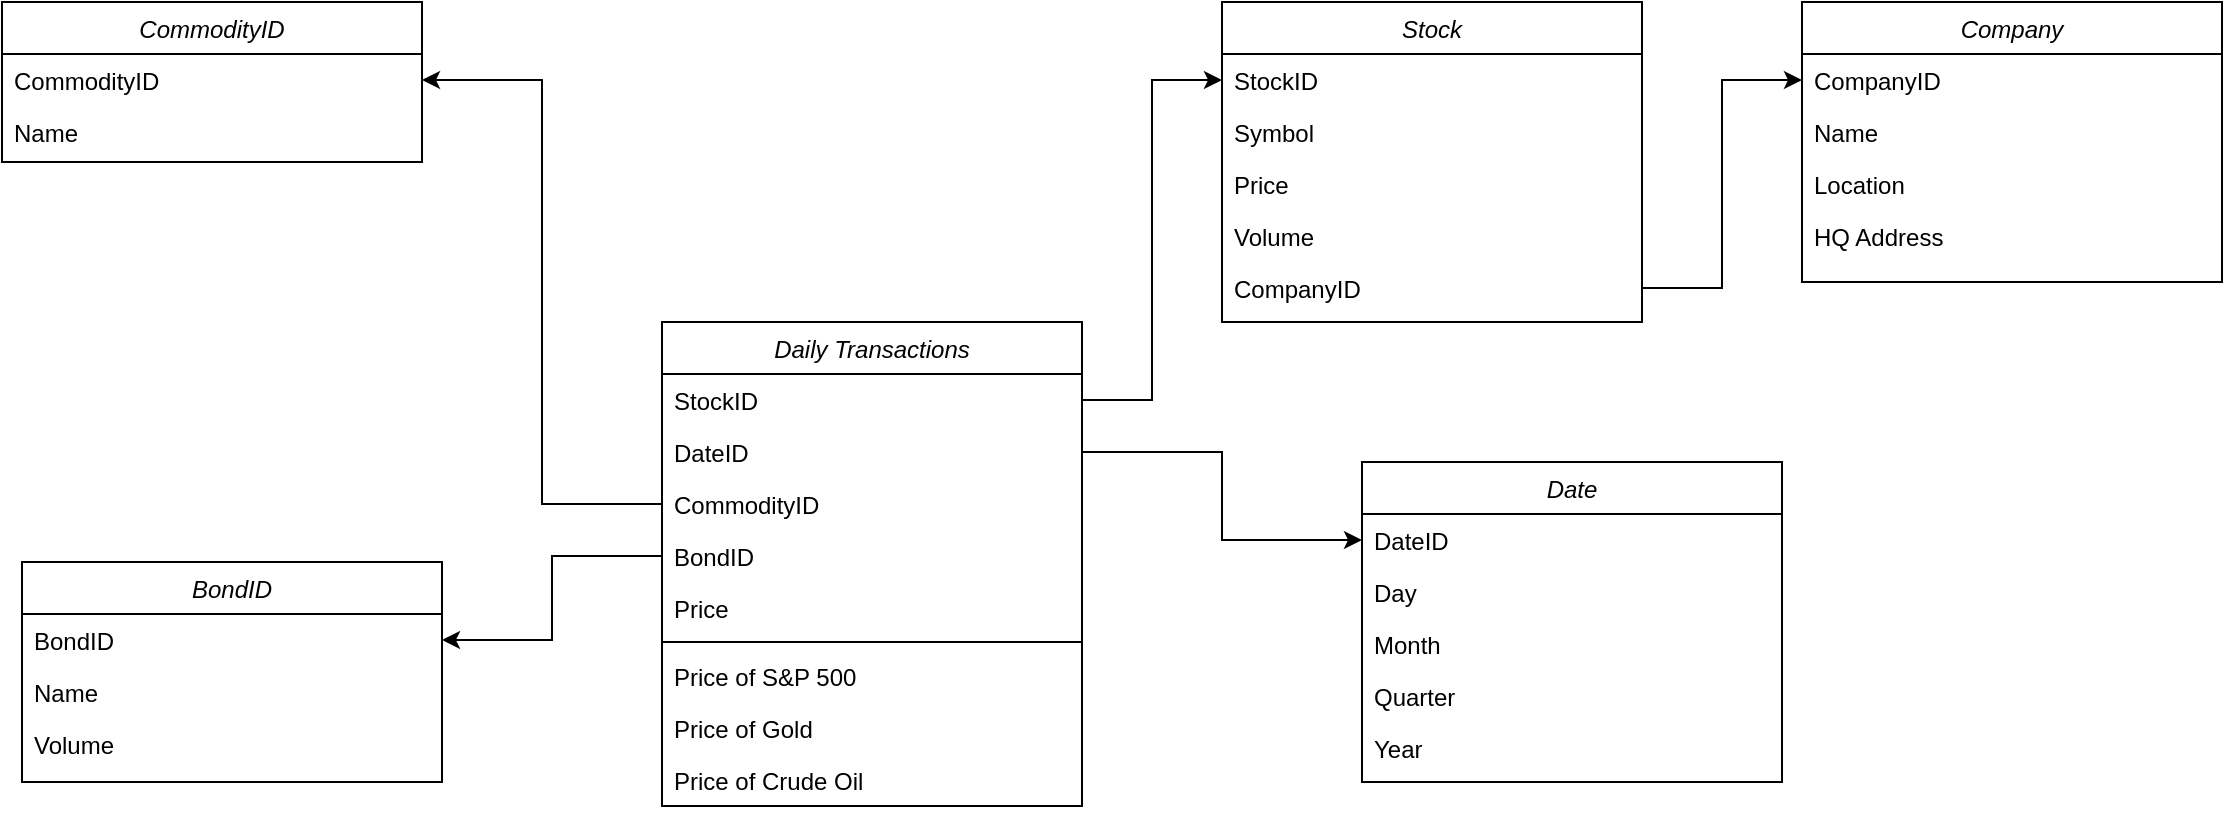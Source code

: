 <mxfile version="20.3.0" type="device"><diagram id="C5RBs43oDa-KdzZeNtuy" name="Page-1"><mxGraphModel dx="2005" dy="695" grid="1" gridSize="10" guides="1" tooltips="1" connect="1" arrows="1" fold="1" page="1" pageScale="1" pageWidth="827" pageHeight="1169" math="0" shadow="0"><root><mxCell id="WIyWlLk6GJQsqaUBKTNV-0"/><mxCell id="WIyWlLk6GJQsqaUBKTNV-1" parent="WIyWlLk6GJQsqaUBKTNV-0"/><mxCell id="zkfFHV4jXpPFQw0GAbJ--0" value="Daily Transactions" style="swimlane;fontStyle=2;align=center;verticalAlign=top;childLayout=stackLayout;horizontal=1;startSize=26;horizontalStack=0;resizeParent=1;resizeLast=0;collapsible=1;marginBottom=0;rounded=0;shadow=0;strokeWidth=1;" parent="WIyWlLk6GJQsqaUBKTNV-1" vertex="1"><mxGeometry x="200" y="270" width="210" height="242" as="geometry"><mxRectangle x="230" y="140" width="160" height="26" as="alternateBounds"/></mxGeometry></mxCell><mxCell id="zkfFHV4jXpPFQw0GAbJ--1" value="StockID   " style="text;align=left;verticalAlign=top;spacingLeft=4;spacingRight=4;overflow=hidden;rotatable=0;points=[[0,0.5],[1,0.5]];portConstraint=eastwest;" parent="zkfFHV4jXpPFQw0GAbJ--0" vertex="1"><mxGeometry y="26" width="210" height="26" as="geometry"/></mxCell><mxCell id="zkfFHV4jXpPFQw0GAbJ--2" value="DateID" style="text;align=left;verticalAlign=top;spacingLeft=4;spacingRight=4;overflow=hidden;rotatable=0;points=[[0,0.5],[1,0.5]];portConstraint=eastwest;rounded=0;shadow=0;html=0;" parent="zkfFHV4jXpPFQw0GAbJ--0" vertex="1"><mxGeometry y="52" width="210" height="26" as="geometry"/></mxCell><mxCell id="YfKKYlUBSuCpF9thmnFm-0" value="CommodityID" style="text;align=left;verticalAlign=top;spacingLeft=4;spacingRight=4;overflow=hidden;rotatable=0;points=[[0,0.5],[1,0.5]];portConstraint=eastwest;rounded=0;shadow=0;html=0;" vertex="1" parent="zkfFHV4jXpPFQw0GAbJ--0"><mxGeometry y="78" width="210" height="26" as="geometry"/></mxCell><mxCell id="zkfFHV4jXpPFQw0GAbJ--3" value="BondID" style="text;align=left;verticalAlign=top;spacingLeft=4;spacingRight=4;overflow=hidden;rotatable=0;points=[[0,0.5],[1,0.5]];portConstraint=eastwest;rounded=0;shadow=0;html=0;" parent="zkfFHV4jXpPFQw0GAbJ--0" vertex="1"><mxGeometry y="104" width="210" height="26" as="geometry"/></mxCell><mxCell id="YfKKYlUBSuCpF9thmnFm-1" value="Price" style="text;align=left;verticalAlign=top;spacingLeft=4;spacingRight=4;overflow=hidden;rotatable=0;points=[[0,0.5],[1,0.5]];portConstraint=eastwest;rounded=0;shadow=0;html=0;" vertex="1" parent="zkfFHV4jXpPFQw0GAbJ--0"><mxGeometry y="130" width="210" height="26" as="geometry"/></mxCell><mxCell id="zkfFHV4jXpPFQw0GAbJ--4" value="" style="line;html=1;strokeWidth=1;align=left;verticalAlign=middle;spacingTop=-1;spacingLeft=3;spacingRight=3;rotatable=0;labelPosition=right;points=[];portConstraint=eastwest;" parent="zkfFHV4jXpPFQw0GAbJ--0" vertex="1"><mxGeometry y="156" width="210" height="8" as="geometry"/></mxCell><mxCell id="zkfFHV4jXpPFQw0GAbJ--5" value="Price of S&amp;P 500" style="text;align=left;verticalAlign=top;spacingLeft=4;spacingRight=4;overflow=hidden;rotatable=0;points=[[0,0.5],[1,0.5]];portConstraint=eastwest;" parent="zkfFHV4jXpPFQw0GAbJ--0" vertex="1"><mxGeometry y="164" width="210" height="26" as="geometry"/></mxCell><mxCell id="YfKKYlUBSuCpF9thmnFm-3" value="Price of Gold" style="text;align=left;verticalAlign=top;spacingLeft=4;spacingRight=4;overflow=hidden;rotatable=0;points=[[0,0.5],[1,0.5]];portConstraint=eastwest;" vertex="1" parent="zkfFHV4jXpPFQw0GAbJ--0"><mxGeometry y="190" width="210" height="26" as="geometry"/></mxCell><mxCell id="YfKKYlUBSuCpF9thmnFm-4" value="Price of Crude Oil" style="text;align=left;verticalAlign=top;spacingLeft=4;spacingRight=4;overflow=hidden;rotatable=0;points=[[0,0.5],[1,0.5]];portConstraint=eastwest;" vertex="1" parent="zkfFHV4jXpPFQw0GAbJ--0"><mxGeometry y="216" width="210" height="26" as="geometry"/></mxCell><mxCell id="YfKKYlUBSuCpF9thmnFm-5" value="Stock" style="swimlane;fontStyle=2;align=center;verticalAlign=top;childLayout=stackLayout;horizontal=1;startSize=26;horizontalStack=0;resizeParent=1;resizeLast=0;collapsible=1;marginBottom=0;rounded=0;shadow=0;strokeWidth=1;" vertex="1" parent="WIyWlLk6GJQsqaUBKTNV-1"><mxGeometry x="480" y="110" width="210" height="160" as="geometry"><mxRectangle x="230" y="140" width="160" height="26" as="alternateBounds"/></mxGeometry></mxCell><mxCell id="YfKKYlUBSuCpF9thmnFm-6" value="StockID   " style="text;align=left;verticalAlign=top;spacingLeft=4;spacingRight=4;overflow=hidden;rotatable=0;points=[[0,0.5],[1,0.5]];portConstraint=eastwest;" vertex="1" parent="YfKKYlUBSuCpF9thmnFm-5"><mxGeometry y="26" width="210" height="26" as="geometry"/></mxCell><mxCell id="YfKKYlUBSuCpF9thmnFm-7" value="Symbol" style="text;align=left;verticalAlign=top;spacingLeft=4;spacingRight=4;overflow=hidden;rotatable=0;points=[[0,0.5],[1,0.5]];portConstraint=eastwest;rounded=0;shadow=0;html=0;" vertex="1" parent="YfKKYlUBSuCpF9thmnFm-5"><mxGeometry y="52" width="210" height="26" as="geometry"/></mxCell><mxCell id="YfKKYlUBSuCpF9thmnFm-8" value="Price" style="text;align=left;verticalAlign=top;spacingLeft=4;spacingRight=4;overflow=hidden;rotatable=0;points=[[0,0.5],[1,0.5]];portConstraint=eastwest;rounded=0;shadow=0;html=0;" vertex="1" parent="YfKKYlUBSuCpF9thmnFm-5"><mxGeometry y="78" width="210" height="26" as="geometry"/></mxCell><mxCell id="YfKKYlUBSuCpF9thmnFm-9" value="Volume" style="text;align=left;verticalAlign=top;spacingLeft=4;spacingRight=4;overflow=hidden;rotatable=0;points=[[0,0.5],[1,0.5]];portConstraint=eastwest;rounded=0;shadow=0;html=0;" vertex="1" parent="YfKKYlUBSuCpF9thmnFm-5"><mxGeometry y="104" width="210" height="26" as="geometry"/></mxCell><mxCell id="YfKKYlUBSuCpF9thmnFm-10" value="CompanyID" style="text;align=left;verticalAlign=top;spacingLeft=4;spacingRight=4;overflow=hidden;rotatable=0;points=[[0,0.5],[1,0.5]];portConstraint=eastwest;rounded=0;shadow=0;html=0;" vertex="1" parent="YfKKYlUBSuCpF9thmnFm-5"><mxGeometry y="130" width="210" height="26" as="geometry"/></mxCell><mxCell id="YfKKYlUBSuCpF9thmnFm-15" value="Company" style="swimlane;fontStyle=2;align=center;verticalAlign=top;childLayout=stackLayout;horizontal=1;startSize=26;horizontalStack=0;resizeParent=1;resizeLast=0;collapsible=1;marginBottom=0;rounded=0;shadow=0;strokeWidth=1;" vertex="1" parent="WIyWlLk6GJQsqaUBKTNV-1"><mxGeometry x="770" y="110" width="210" height="140" as="geometry"><mxRectangle x="230" y="140" width="160" height="26" as="alternateBounds"/></mxGeometry></mxCell><mxCell id="YfKKYlUBSuCpF9thmnFm-16" value="CompanyID" style="text;align=left;verticalAlign=top;spacingLeft=4;spacingRight=4;overflow=hidden;rotatable=0;points=[[0,0.5],[1,0.5]];portConstraint=eastwest;" vertex="1" parent="YfKKYlUBSuCpF9thmnFm-15"><mxGeometry y="26" width="210" height="26" as="geometry"/></mxCell><mxCell id="YfKKYlUBSuCpF9thmnFm-17" value="Name" style="text;align=left;verticalAlign=top;spacingLeft=4;spacingRight=4;overflow=hidden;rotatable=0;points=[[0,0.5],[1,0.5]];portConstraint=eastwest;rounded=0;shadow=0;html=0;" vertex="1" parent="YfKKYlUBSuCpF9thmnFm-15"><mxGeometry y="52" width="210" height="26" as="geometry"/></mxCell><mxCell id="YfKKYlUBSuCpF9thmnFm-18" value="Location" style="text;align=left;verticalAlign=top;spacingLeft=4;spacingRight=4;overflow=hidden;rotatable=0;points=[[0,0.5],[1,0.5]];portConstraint=eastwest;rounded=0;shadow=0;html=0;" vertex="1" parent="YfKKYlUBSuCpF9thmnFm-15"><mxGeometry y="78" width="210" height="26" as="geometry"/></mxCell><mxCell id="YfKKYlUBSuCpF9thmnFm-19" value="HQ Address" style="text;align=left;verticalAlign=top;spacingLeft=4;spacingRight=4;overflow=hidden;rotatable=0;points=[[0,0.5],[1,0.5]];portConstraint=eastwest;rounded=0;shadow=0;html=0;" vertex="1" parent="YfKKYlUBSuCpF9thmnFm-15"><mxGeometry y="104" width="210" height="26" as="geometry"/></mxCell><mxCell id="YfKKYlUBSuCpF9thmnFm-21" style="edgeStyle=orthogonalEdgeStyle;rounded=0;orthogonalLoop=1;jettySize=auto;html=1;entryX=0;entryY=0.5;entryDx=0;entryDy=0;" edge="1" parent="WIyWlLk6GJQsqaUBKTNV-1" source="YfKKYlUBSuCpF9thmnFm-10" target="YfKKYlUBSuCpF9thmnFm-16"><mxGeometry relative="1" as="geometry"/></mxCell><mxCell id="YfKKYlUBSuCpF9thmnFm-22" style="edgeStyle=orthogonalEdgeStyle;rounded=0;orthogonalLoop=1;jettySize=auto;html=1;entryX=0;entryY=0.5;entryDx=0;entryDy=0;" edge="1" parent="WIyWlLk6GJQsqaUBKTNV-1" source="zkfFHV4jXpPFQw0GAbJ--1" target="YfKKYlUBSuCpF9thmnFm-6"><mxGeometry relative="1" as="geometry"/></mxCell><mxCell id="YfKKYlUBSuCpF9thmnFm-23" value="Date" style="swimlane;fontStyle=2;align=center;verticalAlign=top;childLayout=stackLayout;horizontal=1;startSize=26;horizontalStack=0;resizeParent=1;resizeLast=0;collapsible=1;marginBottom=0;rounded=0;shadow=0;strokeWidth=1;" vertex="1" parent="WIyWlLk6GJQsqaUBKTNV-1"><mxGeometry x="550" y="340" width="210" height="160" as="geometry"><mxRectangle x="230" y="140" width="160" height="26" as="alternateBounds"/></mxGeometry></mxCell><mxCell id="YfKKYlUBSuCpF9thmnFm-24" value="DateID" style="text;align=left;verticalAlign=top;spacingLeft=4;spacingRight=4;overflow=hidden;rotatable=0;points=[[0,0.5],[1,0.5]];portConstraint=eastwest;" vertex="1" parent="YfKKYlUBSuCpF9thmnFm-23"><mxGeometry y="26" width="210" height="26" as="geometry"/></mxCell><mxCell id="YfKKYlUBSuCpF9thmnFm-25" value="Day" style="text;align=left;verticalAlign=top;spacingLeft=4;spacingRight=4;overflow=hidden;rotatable=0;points=[[0,0.5],[1,0.5]];portConstraint=eastwest;rounded=0;shadow=0;html=0;" vertex="1" parent="YfKKYlUBSuCpF9thmnFm-23"><mxGeometry y="52" width="210" height="26" as="geometry"/></mxCell><mxCell id="YfKKYlUBSuCpF9thmnFm-26" value="Month" style="text;align=left;verticalAlign=top;spacingLeft=4;spacingRight=4;overflow=hidden;rotatable=0;points=[[0,0.5],[1,0.5]];portConstraint=eastwest;rounded=0;shadow=0;html=0;" vertex="1" parent="YfKKYlUBSuCpF9thmnFm-23"><mxGeometry y="78" width="210" height="26" as="geometry"/></mxCell><mxCell id="YfKKYlUBSuCpF9thmnFm-27" value="Quarter" style="text;align=left;verticalAlign=top;spacingLeft=4;spacingRight=4;overflow=hidden;rotatable=0;points=[[0,0.5],[1,0.5]];portConstraint=eastwest;rounded=0;shadow=0;html=0;" vertex="1" parent="YfKKYlUBSuCpF9thmnFm-23"><mxGeometry y="104" width="210" height="26" as="geometry"/></mxCell><mxCell id="YfKKYlUBSuCpF9thmnFm-28" value="Year" style="text;align=left;verticalAlign=top;spacingLeft=4;spacingRight=4;overflow=hidden;rotatable=0;points=[[0,0.5],[1,0.5]];portConstraint=eastwest;rounded=0;shadow=0;html=0;" vertex="1" parent="YfKKYlUBSuCpF9thmnFm-23"><mxGeometry y="130" width="210" height="26" as="geometry"/></mxCell><mxCell id="YfKKYlUBSuCpF9thmnFm-29" style="edgeStyle=orthogonalEdgeStyle;rounded=0;orthogonalLoop=1;jettySize=auto;html=1;entryX=0;entryY=0.5;entryDx=0;entryDy=0;" edge="1" parent="WIyWlLk6GJQsqaUBKTNV-1" source="zkfFHV4jXpPFQw0GAbJ--2" target="YfKKYlUBSuCpF9thmnFm-24"><mxGeometry relative="1" as="geometry"/></mxCell><mxCell id="YfKKYlUBSuCpF9thmnFm-30" value="CommodityID" style="swimlane;fontStyle=2;align=center;verticalAlign=top;childLayout=stackLayout;horizontal=1;startSize=26;horizontalStack=0;resizeParent=1;resizeLast=0;collapsible=1;marginBottom=0;rounded=0;shadow=0;strokeWidth=1;" vertex="1" parent="WIyWlLk6GJQsqaUBKTNV-1"><mxGeometry x="-130" y="110" width="210" height="80" as="geometry"><mxRectangle x="230" y="140" width="160" height="26" as="alternateBounds"/></mxGeometry></mxCell><mxCell id="YfKKYlUBSuCpF9thmnFm-31" value="CommodityID" style="text;align=left;verticalAlign=top;spacingLeft=4;spacingRight=4;overflow=hidden;rotatable=0;points=[[0,0.5],[1,0.5]];portConstraint=eastwest;" vertex="1" parent="YfKKYlUBSuCpF9thmnFm-30"><mxGeometry y="26" width="210" height="26" as="geometry"/></mxCell><mxCell id="YfKKYlUBSuCpF9thmnFm-32" value="Name " style="text;align=left;verticalAlign=top;spacingLeft=4;spacingRight=4;overflow=hidden;rotatable=0;points=[[0,0.5],[1,0.5]];portConstraint=eastwest;rounded=0;shadow=0;html=0;" vertex="1" parent="YfKKYlUBSuCpF9thmnFm-30"><mxGeometry y="52" width="210" height="26" as="geometry"/></mxCell><mxCell id="YfKKYlUBSuCpF9thmnFm-37" value="BondID" style="swimlane;fontStyle=2;align=center;verticalAlign=top;childLayout=stackLayout;horizontal=1;startSize=26;horizontalStack=0;resizeParent=1;resizeLast=0;collapsible=1;marginBottom=0;rounded=0;shadow=0;strokeWidth=1;" vertex="1" parent="WIyWlLk6GJQsqaUBKTNV-1"><mxGeometry x="-120" y="390" width="210" height="110" as="geometry"><mxRectangle x="230" y="140" width="160" height="26" as="alternateBounds"/></mxGeometry></mxCell><mxCell id="YfKKYlUBSuCpF9thmnFm-38" value="BondID" style="text;align=left;verticalAlign=top;spacingLeft=4;spacingRight=4;overflow=hidden;rotatable=0;points=[[0,0.5],[1,0.5]];portConstraint=eastwest;" vertex="1" parent="YfKKYlUBSuCpF9thmnFm-37"><mxGeometry y="26" width="210" height="26" as="geometry"/></mxCell><mxCell id="YfKKYlUBSuCpF9thmnFm-39" value="Name" style="text;align=left;verticalAlign=top;spacingLeft=4;spacingRight=4;overflow=hidden;rotatable=0;points=[[0,0.5],[1,0.5]];portConstraint=eastwest;rounded=0;shadow=0;html=0;" vertex="1" parent="YfKKYlUBSuCpF9thmnFm-37"><mxGeometry y="52" width="210" height="26" as="geometry"/></mxCell><mxCell id="YfKKYlUBSuCpF9thmnFm-40" value="Volume" style="text;align=left;verticalAlign=top;spacingLeft=4;spacingRight=4;overflow=hidden;rotatable=0;points=[[0,0.5],[1,0.5]];portConstraint=eastwest;rounded=0;shadow=0;html=0;" vertex="1" parent="YfKKYlUBSuCpF9thmnFm-37"><mxGeometry y="78" width="210" height="26" as="geometry"/></mxCell><mxCell id="YfKKYlUBSuCpF9thmnFm-43" style="edgeStyle=orthogonalEdgeStyle;rounded=0;orthogonalLoop=1;jettySize=auto;html=1;entryX=1;entryY=0.5;entryDx=0;entryDy=0;" edge="1" parent="WIyWlLk6GJQsqaUBKTNV-1" source="YfKKYlUBSuCpF9thmnFm-0" target="YfKKYlUBSuCpF9thmnFm-31"><mxGeometry relative="1" as="geometry"/></mxCell><mxCell id="YfKKYlUBSuCpF9thmnFm-44" style="edgeStyle=orthogonalEdgeStyle;rounded=0;orthogonalLoop=1;jettySize=auto;html=1;" edge="1" parent="WIyWlLk6GJQsqaUBKTNV-1" source="zkfFHV4jXpPFQw0GAbJ--3" target="YfKKYlUBSuCpF9thmnFm-38"><mxGeometry relative="1" as="geometry"><mxPoint x="100" y="430" as="targetPoint"/></mxGeometry></mxCell></root></mxGraphModel></diagram></mxfile>